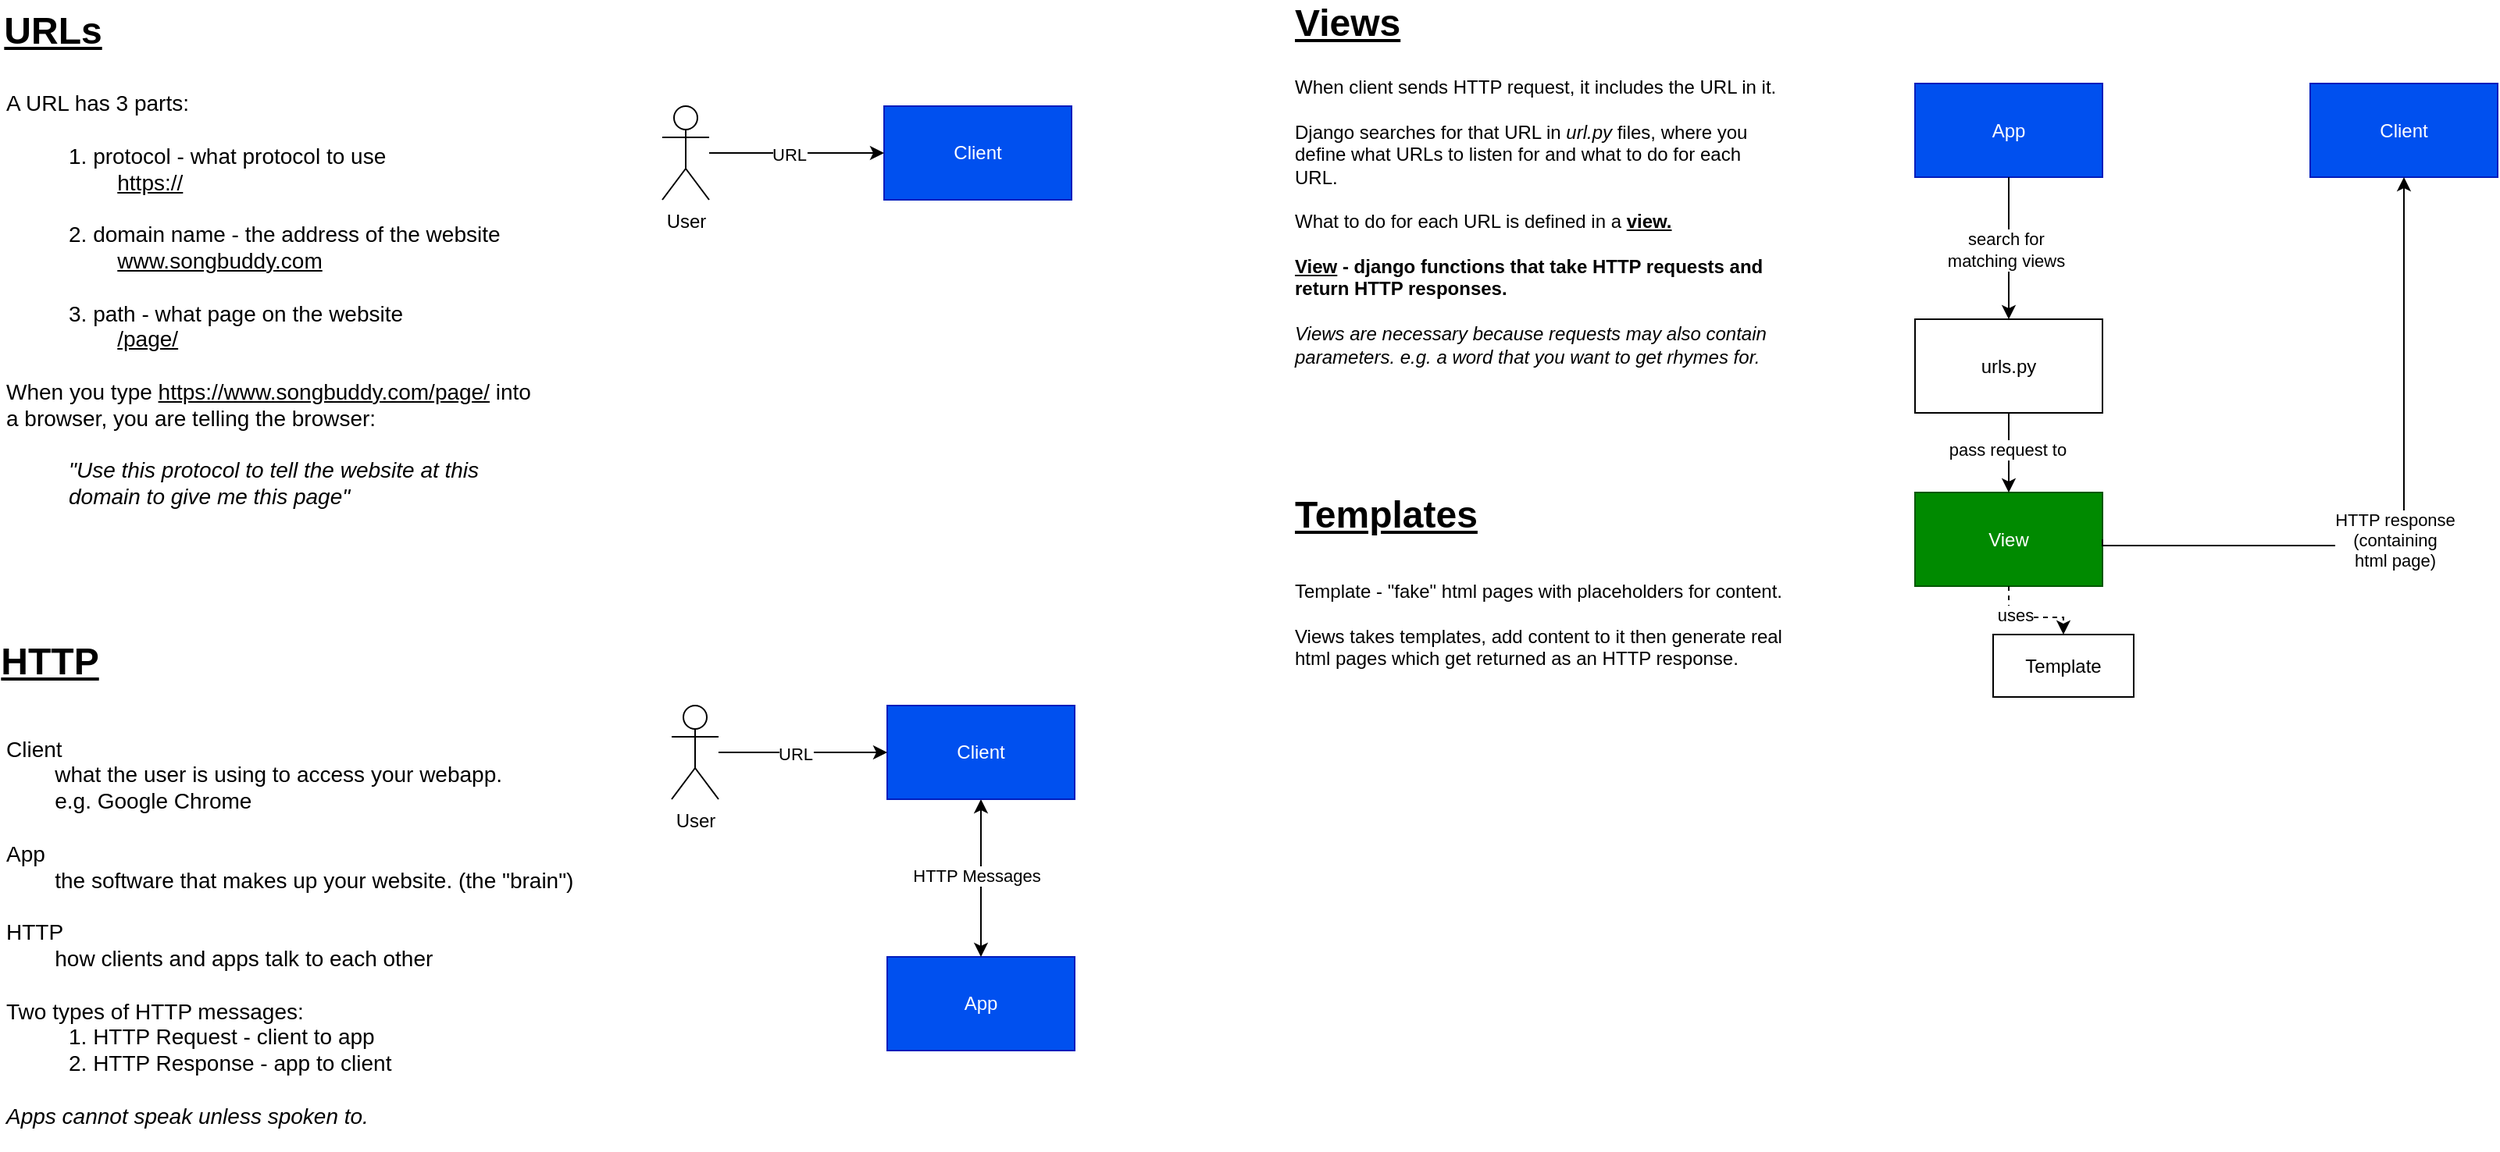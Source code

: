 <mxfile version="22.0.2" type="device">
  <diagram name="Page-1" id="DLsleFEsTTNoL87kP0La">
    <mxGraphModel dx="1774" dy="1254" grid="0" gridSize="10" guides="1" tooltips="1" connect="1" arrows="1" fold="1" page="1" pageScale="1" pageWidth="850" pageHeight="1100" math="0" shadow="0">
      <root>
        <mxCell id="0" />
        <mxCell id="1" parent="0" />
        <mxCell id="utLtorW2GP0ahkeXiwqq-42" value="Views" style="text;html=1;strokeColor=none;fillColor=none;align=left;verticalAlign=middle;whiteSpace=wrap;rounded=0;fontSize=24;fontStyle=5" parent="1" vertex="1">
          <mxGeometry x="897" y="91" width="234" height="30" as="geometry" />
        </mxCell>
        <mxCell id="utLtorW2GP0ahkeXiwqq-43" value="When client sends HTTP request, it includes the URL in it.&amp;nbsp;&lt;br&gt;&lt;br&gt;Django searches for that URL in&amp;nbsp;&lt;i&gt;url.py &lt;/i&gt;files,&lt;span style=&quot;background-color: initial;&quot;&gt;&amp;nbsp;where you define what URLs to listen for and what to do for each URL.&lt;/span&gt;&lt;br&gt;&lt;br&gt;What to do for each URL is defined in a &lt;b&gt;&lt;u&gt;view.&lt;/u&gt;&lt;/b&gt;&lt;br&gt;&lt;br&gt;&lt;u style=&quot;font-weight: bold;&quot;&gt;View&lt;/u&gt;&lt;b&gt; - django functions that take HTTP requests and return HTTP responses.&lt;/b&gt;&lt;br&gt;&lt;br&gt;&lt;i&gt;Views are necessary because requests may also contain parameters. e.g. a word that you want to get rhymes for.&lt;/i&gt;" style="text;html=1;strokeColor=none;fillColor=none;align=left;verticalAlign=middle;whiteSpace=wrap;rounded=0;" parent="1" vertex="1">
          <mxGeometry x="897" y="136" width="318" height="193" as="geometry" />
        </mxCell>
        <mxCell id="utLtorW2GP0ahkeXiwqq-46" value="Template - &quot;fake&quot; html pages with placeholders for content.&lt;br&gt;&lt;br&gt;Views takes templates, add content to it then generate real html pages which get returned as an HTTP response." style="text;html=1;strokeColor=none;fillColor=none;align=left;verticalAlign=middle;whiteSpace=wrap;rounded=0;" parent="1" vertex="1">
          <mxGeometry x="897" y="444" width="318" height="93.5" as="geometry" />
        </mxCell>
        <mxCell id="utLtorW2GP0ahkeXiwqq-47" value="Templates" style="text;html=1;strokeColor=none;fillColor=none;align=left;verticalAlign=middle;whiteSpace=wrap;rounded=0;fontSize=24;fontStyle=5" parent="1" vertex="1">
          <mxGeometry x="897" y="406" width="234" height="30" as="geometry" />
        </mxCell>
        <mxCell id="bYlMmFFv--fDMVJenHE9-8" value="" style="group;aspect=fixed;" vertex="1" connectable="0" parent="1">
          <mxGeometry x="72" y="500" width="387" height="328" as="geometry" />
        </mxCell>
        <mxCell id="utLtorW2GP0ahkeXiwqq-21" value="&lt;font style=&quot;font-size: 14px;&quot;&gt;Client&lt;br&gt;&lt;span style=&quot;white-space: pre;&quot;&gt;&#x9;&lt;/span&gt;what the user is using to access your webapp. &lt;br&gt;&lt;span style=&quot;white-space: pre;&quot;&gt;&amp;nbsp;&amp;nbsp;&amp;nbsp;&amp;nbsp;&lt;span style=&quot;white-space: pre;&quot;&gt;&#x9;&lt;/span&gt;&lt;/span&gt;e.g. Google Chrome&lt;br&gt;&lt;br&gt;App&lt;br&gt;&lt;span style=&quot;white-space: pre;&quot;&gt;&#x9;&lt;/span&gt;the software that makes up your website. (the &quot;brain&quot;)&lt;br&gt;&lt;br&gt;HTTP&lt;br&gt;&lt;span style=&quot;white-space: pre;&quot;&gt;&#x9;&lt;/span&gt;how clients and apps talk to each other&lt;br&gt;&lt;br&gt;Two types of HTTP messages:&lt;br style=&quot;&quot;&gt;&lt;/font&gt;&lt;blockquote style=&quot;border: none; margin: 0px 0px 0px 40px; padding: 0px; font-size: 14px;&quot;&gt;&lt;font style=&quot;font-size: 14px;&quot;&gt;1. HTTP Request - client to app&lt;br&gt;2. HTTP Response - app to client&lt;/font&gt;&lt;/blockquote&gt;&lt;font style=&quot;font-size: 14px;&quot;&gt;&lt;br style=&quot;&quot;&gt;&lt;i style=&quot;&quot;&gt;Apps cannot speak unless spoken to.&lt;/i&gt;&lt;/font&gt;" style="text;html=1;strokeColor=none;fillColor=none;align=left;verticalAlign=middle;whiteSpace=wrap;rounded=0;" parent="bYlMmFFv--fDMVJenHE9-8" vertex="1">
          <mxGeometry y="56" width="381" height="264" as="geometry" />
        </mxCell>
        <mxCell id="utLtorW2GP0ahkeXiwqq-41" value="HTTP" style="text;html=1;strokeColor=none;fillColor=none;align=center;verticalAlign=middle;whiteSpace=wrap;rounded=0;fontSize=24;fontStyle=5" parent="bYlMmFFv--fDMVJenHE9-8" vertex="1">
          <mxGeometry width="60" height="30" as="geometry" />
        </mxCell>
        <mxCell id="bYlMmFFv--fDMVJenHE9-10" value="" style="group" vertex="1" connectable="0" parent="1">
          <mxGeometry x="74" y="96" width="570" height="319" as="geometry" />
        </mxCell>
        <mxCell id="utLtorW2GP0ahkeXiwqq-27" value="&lt;font style=&quot;font-size: 14px;&quot;&gt;A URL has 3 parts:&lt;br&gt;&lt;br&gt;&lt;/font&gt;&lt;blockquote style=&quot;margin: 0 0 0 40px; border: none; padding: 0px;&quot;&gt;&lt;font style=&quot;font-size: 14px;&quot;&gt;1. protocol - what protocol to use&lt;br&gt;&lt;/font&gt;&lt;font style=&quot;font-size: 14px;&quot;&gt;&lt;u&gt;&lt;span style=&quot;white-space: pre;&quot;&gt;&#x9;&lt;/span&gt;https://&lt;/u&gt;&lt;/font&gt;&lt;/blockquote&gt;&lt;font style=&quot;font-size: 14px;&quot;&gt;&lt;br&gt;&lt;/font&gt;&lt;blockquote style=&quot;margin: 0 0 0 40px; border: none; padding: 0px;&quot;&gt;&lt;font style=&quot;font-size: 14px;&quot;&gt;2. domain name - the address of the website&amp;nbsp;&lt;br&gt;&lt;/font&gt;&lt;font style=&quot;font-size: 14px;&quot;&gt;&lt;span style=&quot;white-space: pre;&quot;&gt;&#x9;&lt;/span&gt;&lt;u&gt;www.songbuddy.com&lt;br&gt;&lt;/u&gt;&lt;/font&gt;&lt;/blockquote&gt;&lt;font style=&quot;font-size: 14px;&quot;&gt;&lt;br&gt;&lt;/font&gt;&lt;blockquote style=&quot;margin: 0 0 0 40px; border: none; padding: 0px;&quot;&gt;&lt;font style=&quot;font-size: 14px;&quot;&gt;3. path - what page on the website&lt;br&gt;&lt;/font&gt;&lt;font style=&quot;font-size: 14px;&quot;&gt;&lt;span style=&quot;white-space: pre;&quot;&gt;&#x9;&lt;/span&gt;&lt;u&gt;/page/&lt;/u&gt;&lt;/font&gt;&lt;/blockquote&gt;&lt;font style=&quot;font-size: 14px;&quot;&gt;&lt;br&gt;When you type &lt;u&gt;https://www.songbuddy.com/page/&lt;/u&gt;&amp;nbsp;into a browser, you are telling the browser:&lt;br&gt;&lt;br&gt;&lt;/font&gt;&lt;blockquote style=&quot;margin: 0 0 0 40px; border: none; padding: 0px;&quot;&gt;&lt;font style=&quot;font-size: 14px;&quot;&gt;&lt;i&gt;&quot;Use this protocol to tell the website at this domain to give me this page&quot;&lt;/i&gt;&lt;/font&gt;&lt;/blockquote&gt;" style="text;html=1;strokeColor=none;fillColor=none;align=left;verticalAlign=middle;whiteSpace=wrap;rounded=0;" parent="bYlMmFFv--fDMVJenHE9-10" vertex="1">
          <mxGeometry x="-2" y="55" width="349" height="264" as="geometry" />
        </mxCell>
        <mxCell id="utLtorW2GP0ahkeXiwqq-39" value="URLs" style="text;html=1;strokeColor=none;fillColor=none;align=center;verticalAlign=middle;whiteSpace=wrap;rounded=0;fontSize=24;fontStyle=5" parent="bYlMmFFv--fDMVJenHE9-10" vertex="1">
          <mxGeometry width="60" height="30" as="geometry" />
        </mxCell>
        <mxCell id="utLtorW2GP0ahkeXiwqq-36" value="User" style="shape=umlActor;verticalLabelPosition=bottom;verticalAlign=top;html=1;outlineConnect=0;container=0;" parent="1" vertex="1">
          <mxGeometry x="494" y="159" width="30" height="60" as="geometry" />
        </mxCell>
        <mxCell id="utLtorW2GP0ahkeXiwqq-37" value="Client" style="rounded=0;whiteSpace=wrap;html=1;fillColor=#0050ef;fontColor=#ffffff;strokeColor=#001DBC;container=0;" parent="1" vertex="1">
          <mxGeometry x="636" y="159" width="120" height="60" as="geometry" />
        </mxCell>
        <mxCell id="utLtorW2GP0ahkeXiwqq-34" value="" style="edgeStyle=orthogonalEdgeStyle;rounded=0;orthogonalLoop=1;jettySize=auto;html=1;" parent="1" source="utLtorW2GP0ahkeXiwqq-36" target="utLtorW2GP0ahkeXiwqq-37" edge="1">
          <mxGeometry relative="1" as="geometry" />
        </mxCell>
        <mxCell id="utLtorW2GP0ahkeXiwqq-35" value="URL" style="edgeLabel;html=1;align=center;verticalAlign=middle;resizable=0;points=[];container=0;" parent="utLtorW2GP0ahkeXiwqq-34" vertex="1" connectable="0">
          <mxGeometry x="-0.095" y="-1" relative="1" as="geometry">
            <mxPoint as="offset" />
          </mxGeometry>
        </mxCell>
        <mxCell id="bYlMmFFv--fDMVJenHE9-12" value="" style="group" vertex="1" connectable="0" parent="1">
          <mxGeometry x="500" y="543" width="258" height="221" as="geometry" />
        </mxCell>
        <mxCell id="utLtorW2GP0ahkeXiwqq-20" value="App" style="rounded=0;whiteSpace=wrap;html=1;fillColor=#0050ef;fontColor=#ffffff;strokeColor=#001DBC;" parent="bYlMmFFv--fDMVJenHE9-12" vertex="1">
          <mxGeometry x="138" y="161" width="120" height="60" as="geometry" />
        </mxCell>
        <mxCell id="utLtorW2GP0ahkeXiwqq-22" style="edgeStyle=orthogonalEdgeStyle;rounded=0;orthogonalLoop=1;jettySize=auto;html=1;entryX=0.5;entryY=0;entryDx=0;entryDy=0;startArrow=classic;startFill=1;" parent="bYlMmFFv--fDMVJenHE9-12" source="utLtorW2GP0ahkeXiwqq-15" target="utLtorW2GP0ahkeXiwqq-20" edge="1">
          <mxGeometry relative="1" as="geometry" />
        </mxCell>
        <mxCell id="utLtorW2GP0ahkeXiwqq-23" value="HTTP Messages" style="edgeLabel;html=1;align=center;verticalAlign=middle;resizable=0;points=[];" parent="utLtorW2GP0ahkeXiwqq-22" vertex="1" connectable="0">
          <mxGeometry x="-0.037" y="-3" relative="1" as="geometry">
            <mxPoint as="offset" />
          </mxGeometry>
        </mxCell>
        <mxCell id="utLtorW2GP0ahkeXiwqq-15" value="Client" style="rounded=0;whiteSpace=wrap;html=1;fillColor=#0050ef;fontColor=#ffffff;strokeColor=#001DBC;" parent="bYlMmFFv--fDMVJenHE9-12" vertex="1">
          <mxGeometry x="138" width="120" height="60" as="geometry" />
        </mxCell>
        <mxCell id="utLtorW2GP0ahkeXiwqq-32" value="" style="edgeStyle=orthogonalEdgeStyle;rounded=0;orthogonalLoop=1;jettySize=auto;html=1;" parent="bYlMmFFv--fDMVJenHE9-12" source="utLtorW2GP0ahkeXiwqq-25" target="utLtorW2GP0ahkeXiwqq-15" edge="1">
          <mxGeometry relative="1" as="geometry" />
        </mxCell>
        <mxCell id="utLtorW2GP0ahkeXiwqq-33" value="URL" style="edgeLabel;html=1;align=center;verticalAlign=middle;resizable=0;points=[];" parent="utLtorW2GP0ahkeXiwqq-32" vertex="1" connectable="0">
          <mxGeometry x="-0.095" y="-1" relative="1" as="geometry">
            <mxPoint as="offset" />
          </mxGeometry>
        </mxCell>
        <mxCell id="utLtorW2GP0ahkeXiwqq-25" value="User" style="shape=umlActor;verticalLabelPosition=bottom;verticalAlign=top;html=1;outlineConnect=0;" parent="bYlMmFFv--fDMVJenHE9-12" vertex="1">
          <mxGeometry width="30" height="60" as="geometry" />
        </mxCell>
        <mxCell id="utLtorW2GP0ahkeXiwqq-2" value="View" style="rounded=0;whiteSpace=wrap;html=1;fillColor=#008a00;fontColor=#ffffff;strokeColor=#005700;" parent="1" vertex="1">
          <mxGeometry x="1296" y="406.5" width="120" height="60" as="geometry" />
        </mxCell>
        <mxCell id="utLtorW2GP0ahkeXiwqq-48" value="Template" style="rounded=0;whiteSpace=wrap;html=1;" parent="1" vertex="1">
          <mxGeometry x="1346" y="497.5" width="90" height="40" as="geometry" />
        </mxCell>
        <mxCell id="utLtorW2GP0ahkeXiwqq-58" style="edgeStyle=orthogonalEdgeStyle;rounded=0;orthogonalLoop=1;jettySize=auto;html=1;dashed=1;" parent="1" source="utLtorW2GP0ahkeXiwqq-2" target="utLtorW2GP0ahkeXiwqq-48" edge="1">
          <mxGeometry relative="1" as="geometry" />
        </mxCell>
        <mxCell id="utLtorW2GP0ahkeXiwqq-63" value="uses" style="edgeLabel;html=1;align=center;verticalAlign=middle;resizable=0;points=[];" parent="utLtorW2GP0ahkeXiwqq-58" vertex="1" connectable="0">
          <mxGeometry x="-0.281" y="2" relative="1" as="geometry">
            <mxPoint as="offset" />
          </mxGeometry>
        </mxCell>
        <mxCell id="utLtorW2GP0ahkeXiwqq-49" value="App" style="rounded=0;whiteSpace=wrap;html=1;fillColor=#0050ef;fontColor=#ffffff;strokeColor=#001DBC;" parent="1" vertex="1">
          <mxGeometry x="1296" y="144.5" width="120" height="60" as="geometry" />
        </mxCell>
        <mxCell id="utLtorW2GP0ahkeXiwqq-61" style="edgeStyle=orthogonalEdgeStyle;rounded=0;orthogonalLoop=1;jettySize=auto;html=1;" parent="1" source="utLtorW2GP0ahkeXiwqq-50" target="utLtorW2GP0ahkeXiwqq-2" edge="1">
          <mxGeometry relative="1" as="geometry" />
        </mxCell>
        <mxCell id="utLtorW2GP0ahkeXiwqq-62" value="pass request to" style="edgeLabel;html=1;align=center;verticalAlign=middle;resizable=0;points=[];" parent="utLtorW2GP0ahkeXiwqq-61" vertex="1" connectable="0">
          <mxGeometry x="-0.104" y="-1" relative="1" as="geometry">
            <mxPoint as="offset" />
          </mxGeometry>
        </mxCell>
        <mxCell id="utLtorW2GP0ahkeXiwqq-50" value="urls.py" style="rounded=0;whiteSpace=wrap;html=1;" parent="1" vertex="1">
          <mxGeometry x="1296" y="295.5" width="120" height="60" as="geometry" />
        </mxCell>
        <mxCell id="utLtorW2GP0ahkeXiwqq-51" style="edgeStyle=orthogonalEdgeStyle;rounded=0;orthogonalLoop=1;jettySize=auto;html=1;" parent="1" source="utLtorW2GP0ahkeXiwqq-49" target="utLtorW2GP0ahkeXiwqq-50" edge="1">
          <mxGeometry relative="1" as="geometry" />
        </mxCell>
        <mxCell id="utLtorW2GP0ahkeXiwqq-52" value="search for &lt;br&gt;matching views" style="edgeLabel;html=1;align=center;verticalAlign=middle;resizable=0;points=[];" parent="utLtorW2GP0ahkeXiwqq-51" vertex="1" connectable="0">
          <mxGeometry x="0.006" y="-2" relative="1" as="geometry">
            <mxPoint as="offset" />
          </mxGeometry>
        </mxCell>
        <mxCell id="utLtorW2GP0ahkeXiwqq-60" value="Client" style="rounded=0;whiteSpace=wrap;html=1;fillColor=#0050ef;fontColor=#ffffff;strokeColor=#001DBC;" parent="1" vertex="1">
          <mxGeometry x="1549" y="144.5" width="120" height="60" as="geometry" />
        </mxCell>
        <mxCell id="utLtorW2GP0ahkeXiwqq-64" style="edgeStyle=orthogonalEdgeStyle;rounded=0;orthogonalLoop=1;jettySize=auto;html=1;exitX=1;exitY=0.5;exitDx=0;exitDy=0;" parent="1" source="utLtorW2GP0ahkeXiwqq-2" target="utLtorW2GP0ahkeXiwqq-60" edge="1">
          <mxGeometry relative="1" as="geometry">
            <mxPoint x="1433" y="428.5" as="sourcePoint" />
            <mxPoint x="1601" y="428.5" as="targetPoint" />
            <Array as="points">
              <mxPoint x="1416" y="440.5" />
            </Array>
          </mxGeometry>
        </mxCell>
        <mxCell id="utLtorW2GP0ahkeXiwqq-65" value="HTTP response&lt;br&gt;(containing &lt;br&gt;html page)" style="edgeLabel;html=1;align=center;verticalAlign=middle;resizable=0;points=[];" parent="utLtorW2GP0ahkeXiwqq-64" vertex="1" connectable="0">
          <mxGeometry x="-0.172" relative="1" as="geometry">
            <mxPoint x="11" y="-4" as="offset" />
          </mxGeometry>
        </mxCell>
      </root>
    </mxGraphModel>
  </diagram>
</mxfile>
